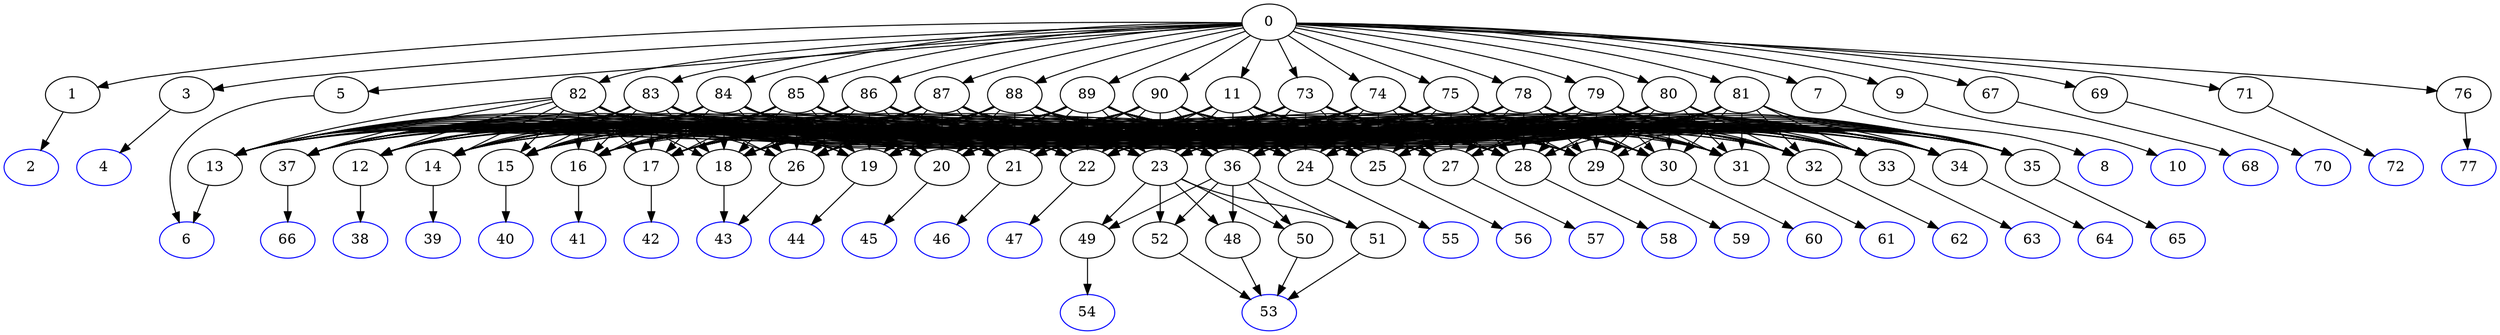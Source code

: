 digraph G {
	0 -> 1;
	0 -> 3;
	0 -> 5;
	0 -> 7;
	0 -> 9;
	0 -> 11;
	0 -> 67;
	0 -> 69;
	0 -> 71;
	0 -> 73;
	0 -> 74;
	0 -> 75;
	0 -> 76;
	0 -> 78;
	0 -> 79;
	0 -> 80;
	0 -> 81;
	0 -> 82;
	0 -> 83;
	0 -> 84;
	0 -> 85;
	0 -> 86;
	0 -> 87;
	0 -> 88;
	0 -> 89;
	0 -> 90;
	1 -> "2";
2 [color=blue];
	3 -> "4";
4 [color=blue];
	5 -> "6";
6 [color=blue];
	7 -> "8";
8 [color=blue];
	9 -> "10";
10 [color=blue];
	11 -> 12;
	11 -> 13;
	11 -> 14;
	11 -> 15;
	11 -> 16;
	11 -> 17;
	11 -> 18;
	11 -> 19;
	11 -> 20;
	11 -> 21;
	11 -> 22;
	11 -> 23;
	11 -> 24;
	11 -> 25;
	11 -> 26;
	11 -> 27;
	11 -> 28;
	11 -> 29;
	11 -> 30;
	11 -> 31;
	11 -> 32;
	11 -> 33;
	11 -> 34;
	11 -> 35;
	11 -> 36;
	11 -> 37;
	12 -> "38";
38 [color=blue];
	13 -> "6";
6 [color=blue];
	14 -> "39";
39 [color=blue];
	15 -> "40";
40 [color=blue];
	16 -> "41";
41 [color=blue];
	17 -> "42";
42 [color=blue];
	18 -> "43";
43 [color=blue];
	19 -> "44";
44 [color=blue];
	20 -> "45";
45 [color=blue];
	21 -> "46";
46 [color=blue];
	22 -> "47";
47 [color=blue];
	23 -> 48;
	23 -> 49;
	23 -> 50;
	23 -> 51;
	23 -> 52;
	24 -> "55";
55 [color=blue];
	25 -> "56";
56 [color=blue];
	26 -> "43";
43 [color=blue];
	27 -> "57";
57 [color=blue];
	28 -> "58";
58 [color=blue];
	29 -> "59";
59 [color=blue];
	30 -> "60";
60 [color=blue];
	31 -> "61";
61 [color=blue];
	32 -> "62";
62 [color=blue];
	33 -> "63";
63 [color=blue];
	34 -> "64";
64 [color=blue];
	35 -> "65";
65 [color=blue];
	36 -> 48;
	36 -> 49;
	36 -> 50;
	36 -> 51;
	36 -> 52;
	37 -> "66";
66 [color=blue];
	48 -> "53";
53 [color=blue];
	49 -> "54";
54 [color=blue];
	50 -> "53";
53 [color=blue];
	51 -> "53";
53 [color=blue];
	52 -> "53";
53 [color=blue];
	67 -> "68";
68 [color=blue];
	69 -> "70";
70 [color=blue];
	71 -> "72";
72 [color=blue];
	73 -> 12;
	73 -> 13;
	73 -> 14;
	73 -> 15;
	73 -> 16;
	73 -> 17;
	73 -> 18;
	73 -> 19;
	73 -> 20;
	73 -> 21;
	73 -> 22;
	73 -> 23;
	73 -> 24;
	73 -> 25;
	73 -> 26;
	73 -> 27;
	73 -> 28;
	73 -> 29;
	73 -> 30;
	73 -> 31;
	73 -> 32;
	73 -> 33;
	73 -> 34;
	73 -> 35;
	73 -> 36;
	73 -> 37;
	74 -> 12;
	74 -> 13;
	74 -> 14;
	74 -> 15;
	74 -> 16;
	74 -> 17;
	74 -> 18;
	74 -> 19;
	74 -> 20;
	74 -> 21;
	74 -> 22;
	74 -> 23;
	74 -> 24;
	74 -> 25;
	74 -> 26;
	74 -> 27;
	74 -> 28;
	74 -> 29;
	74 -> 30;
	74 -> 31;
	74 -> 32;
	74 -> 33;
	74 -> 34;
	74 -> 35;
	74 -> 36;
	74 -> 37;
	75 -> 12;
	75 -> 13;
	75 -> 14;
	75 -> 15;
	75 -> 16;
	75 -> 17;
	75 -> 18;
	75 -> 19;
	75 -> 20;
	75 -> 21;
	75 -> 22;
	75 -> 23;
	75 -> 24;
	75 -> 25;
	75 -> 26;
	75 -> 27;
	75 -> 28;
	75 -> 29;
	75 -> 30;
	75 -> 31;
	75 -> 32;
	75 -> 33;
	75 -> 34;
	75 -> 35;
	75 -> 36;
	75 -> 37;
	76 -> "77";
77 [color=blue];
	78 -> 12;
	78 -> 13;
	78 -> 14;
	78 -> 15;
	78 -> 16;
	78 -> 17;
	78 -> 18;
	78 -> 19;
	78 -> 20;
	78 -> 21;
	78 -> 22;
	78 -> 23;
	78 -> 24;
	78 -> 25;
	78 -> 26;
	78 -> 27;
	78 -> 28;
	78 -> 29;
	78 -> 30;
	78 -> 31;
	78 -> 32;
	78 -> 33;
	78 -> 34;
	78 -> 35;
	78 -> 36;
	78 -> 37;
	79 -> 12;
	79 -> 13;
	79 -> 14;
	79 -> 15;
	79 -> 16;
	79 -> 17;
	79 -> 18;
	79 -> 19;
	79 -> 20;
	79 -> 21;
	79 -> 22;
	79 -> 23;
	79 -> 24;
	79 -> 25;
	79 -> 26;
	79 -> 27;
	79 -> 28;
	79 -> 29;
	79 -> 30;
	79 -> 31;
	79 -> 32;
	79 -> 33;
	79 -> 34;
	79 -> 35;
	79 -> 36;
	79 -> 37;
	80 -> 12;
	80 -> 13;
	80 -> 14;
	80 -> 15;
	80 -> 16;
	80 -> 17;
	80 -> 18;
	80 -> 19;
	80 -> 20;
	80 -> 21;
	80 -> 22;
	80 -> 23;
	80 -> 24;
	80 -> 25;
	80 -> 26;
	80 -> 27;
	80 -> 28;
	80 -> 29;
	80 -> 30;
	80 -> 31;
	80 -> 32;
	80 -> 33;
	80 -> 34;
	80 -> 35;
	80 -> 36;
	80 -> 37;
	81 -> 12;
	81 -> 13;
	81 -> 14;
	81 -> 15;
	81 -> 16;
	81 -> 17;
	81 -> 18;
	81 -> 19;
	81 -> 20;
	81 -> 21;
	81 -> 22;
	81 -> 23;
	81 -> 24;
	81 -> 25;
	81 -> 26;
	81 -> 27;
	81 -> 28;
	81 -> 29;
	81 -> 30;
	81 -> 31;
	81 -> 32;
	81 -> 33;
	81 -> 34;
	81 -> 35;
	81 -> 36;
	81 -> 37;
	82 -> 12;
	82 -> 13;
	82 -> 14;
	82 -> 15;
	82 -> 16;
	82 -> 17;
	82 -> 18;
	82 -> 19;
	82 -> 20;
	82 -> 21;
	82 -> 22;
	82 -> 23;
	82 -> 24;
	82 -> 25;
	82 -> 26;
	82 -> 27;
	82 -> 28;
	82 -> 29;
	82 -> 30;
	82 -> 31;
	82 -> 32;
	82 -> 33;
	82 -> 34;
	82 -> 35;
	82 -> 36;
	82 -> 37;
	83 -> 12;
	83 -> 13;
	83 -> 14;
	83 -> 15;
	83 -> 16;
	83 -> 17;
	83 -> 18;
	83 -> 19;
	83 -> 20;
	83 -> 21;
	83 -> 22;
	83 -> 23;
	83 -> 24;
	83 -> 25;
	83 -> 26;
	83 -> 27;
	83 -> 28;
	83 -> 29;
	83 -> 30;
	83 -> 31;
	83 -> 32;
	83 -> 33;
	83 -> 34;
	83 -> 35;
	83 -> 36;
	83 -> 37;
	84 -> 12;
	84 -> 13;
	84 -> 14;
	84 -> 15;
	84 -> 16;
	84 -> 17;
	84 -> 18;
	84 -> 19;
	84 -> 20;
	84 -> 21;
	84 -> 22;
	84 -> 23;
	84 -> 24;
	84 -> 25;
	84 -> 26;
	84 -> 27;
	84 -> 28;
	84 -> 29;
	84 -> 30;
	84 -> 31;
	84 -> 32;
	84 -> 33;
	84 -> 34;
	84 -> 35;
	84 -> 36;
	84 -> 37;
	85 -> 12;
	85 -> 13;
	85 -> 14;
	85 -> 15;
	85 -> 16;
	85 -> 17;
	85 -> 18;
	85 -> 19;
	85 -> 20;
	85 -> 21;
	85 -> 22;
	85 -> 23;
	85 -> 24;
	85 -> 25;
	85 -> 26;
	85 -> 27;
	85 -> 28;
	85 -> 29;
	85 -> 30;
	85 -> 31;
	85 -> 32;
	85 -> 33;
	85 -> 34;
	85 -> 35;
	85 -> 36;
	85 -> 37;
	86 -> 12;
	86 -> 13;
	86 -> 14;
	86 -> 15;
	86 -> 16;
	86 -> 17;
	86 -> 18;
	86 -> 19;
	86 -> 20;
	86 -> 21;
	86 -> 22;
	86 -> 23;
	86 -> 24;
	86 -> 25;
	86 -> 26;
	86 -> 27;
	86 -> 28;
	86 -> 29;
	86 -> 30;
	86 -> 31;
	86 -> 32;
	86 -> 33;
	86 -> 34;
	86 -> 35;
	86 -> 36;
	86 -> 37;
	87 -> 12;
	87 -> 13;
	87 -> 14;
	87 -> 15;
	87 -> 16;
	87 -> 17;
	87 -> 18;
	87 -> 19;
	87 -> 20;
	87 -> 21;
	87 -> 22;
	87 -> 23;
	87 -> 24;
	87 -> 25;
	87 -> 26;
	87 -> 27;
	87 -> 28;
	87 -> 29;
	87 -> 30;
	87 -> 31;
	87 -> 32;
	87 -> 33;
	87 -> 34;
	87 -> 35;
	87 -> 36;
	87 -> 37;
	88 -> 12;
	88 -> 13;
	88 -> 14;
	88 -> 15;
	88 -> 16;
	88 -> 17;
	88 -> 18;
	88 -> 19;
	88 -> 20;
	88 -> 21;
	88 -> 22;
	88 -> 23;
	88 -> 24;
	88 -> 25;
	88 -> 26;
	88 -> 27;
	88 -> 28;
	88 -> 29;
	88 -> 30;
	88 -> 31;
	88 -> 32;
	88 -> 33;
	88 -> 34;
	88 -> 35;
	88 -> 36;
	88 -> 37;
	89 -> 12;
	89 -> 13;
	89 -> 14;
	89 -> 15;
	89 -> 16;
	89 -> 17;
	89 -> 18;
	89 -> 19;
	89 -> 20;
	89 -> 21;
	89 -> 22;
	89 -> 23;
	89 -> 24;
	89 -> 25;
	89 -> 26;
	89 -> 27;
	89 -> 28;
	89 -> 29;
	89 -> 30;
	89 -> 31;
	89 -> 32;
	89 -> 33;
	89 -> 34;
	89 -> 35;
	89 -> 36;
	89 -> 37;
	90 -> 12;
	90 -> 13;
	90 -> 14;
	90 -> 15;
	90 -> 16;
	90 -> 17;
	90 -> 18;
	90 -> 19;
	90 -> 20;
	90 -> 21;
	90 -> 22;
	90 -> 23;
	90 -> 24;
	90 -> 25;
	90 -> 26;
	90 -> 27;
	90 -> 28;
	90 -> 29;
	90 -> 30;
	90 -> 31;
	90 -> 32;
	90 -> 33;
	90 -> 34;
	90 -> 35;
	90 -> 36;
	90 -> 37;
}